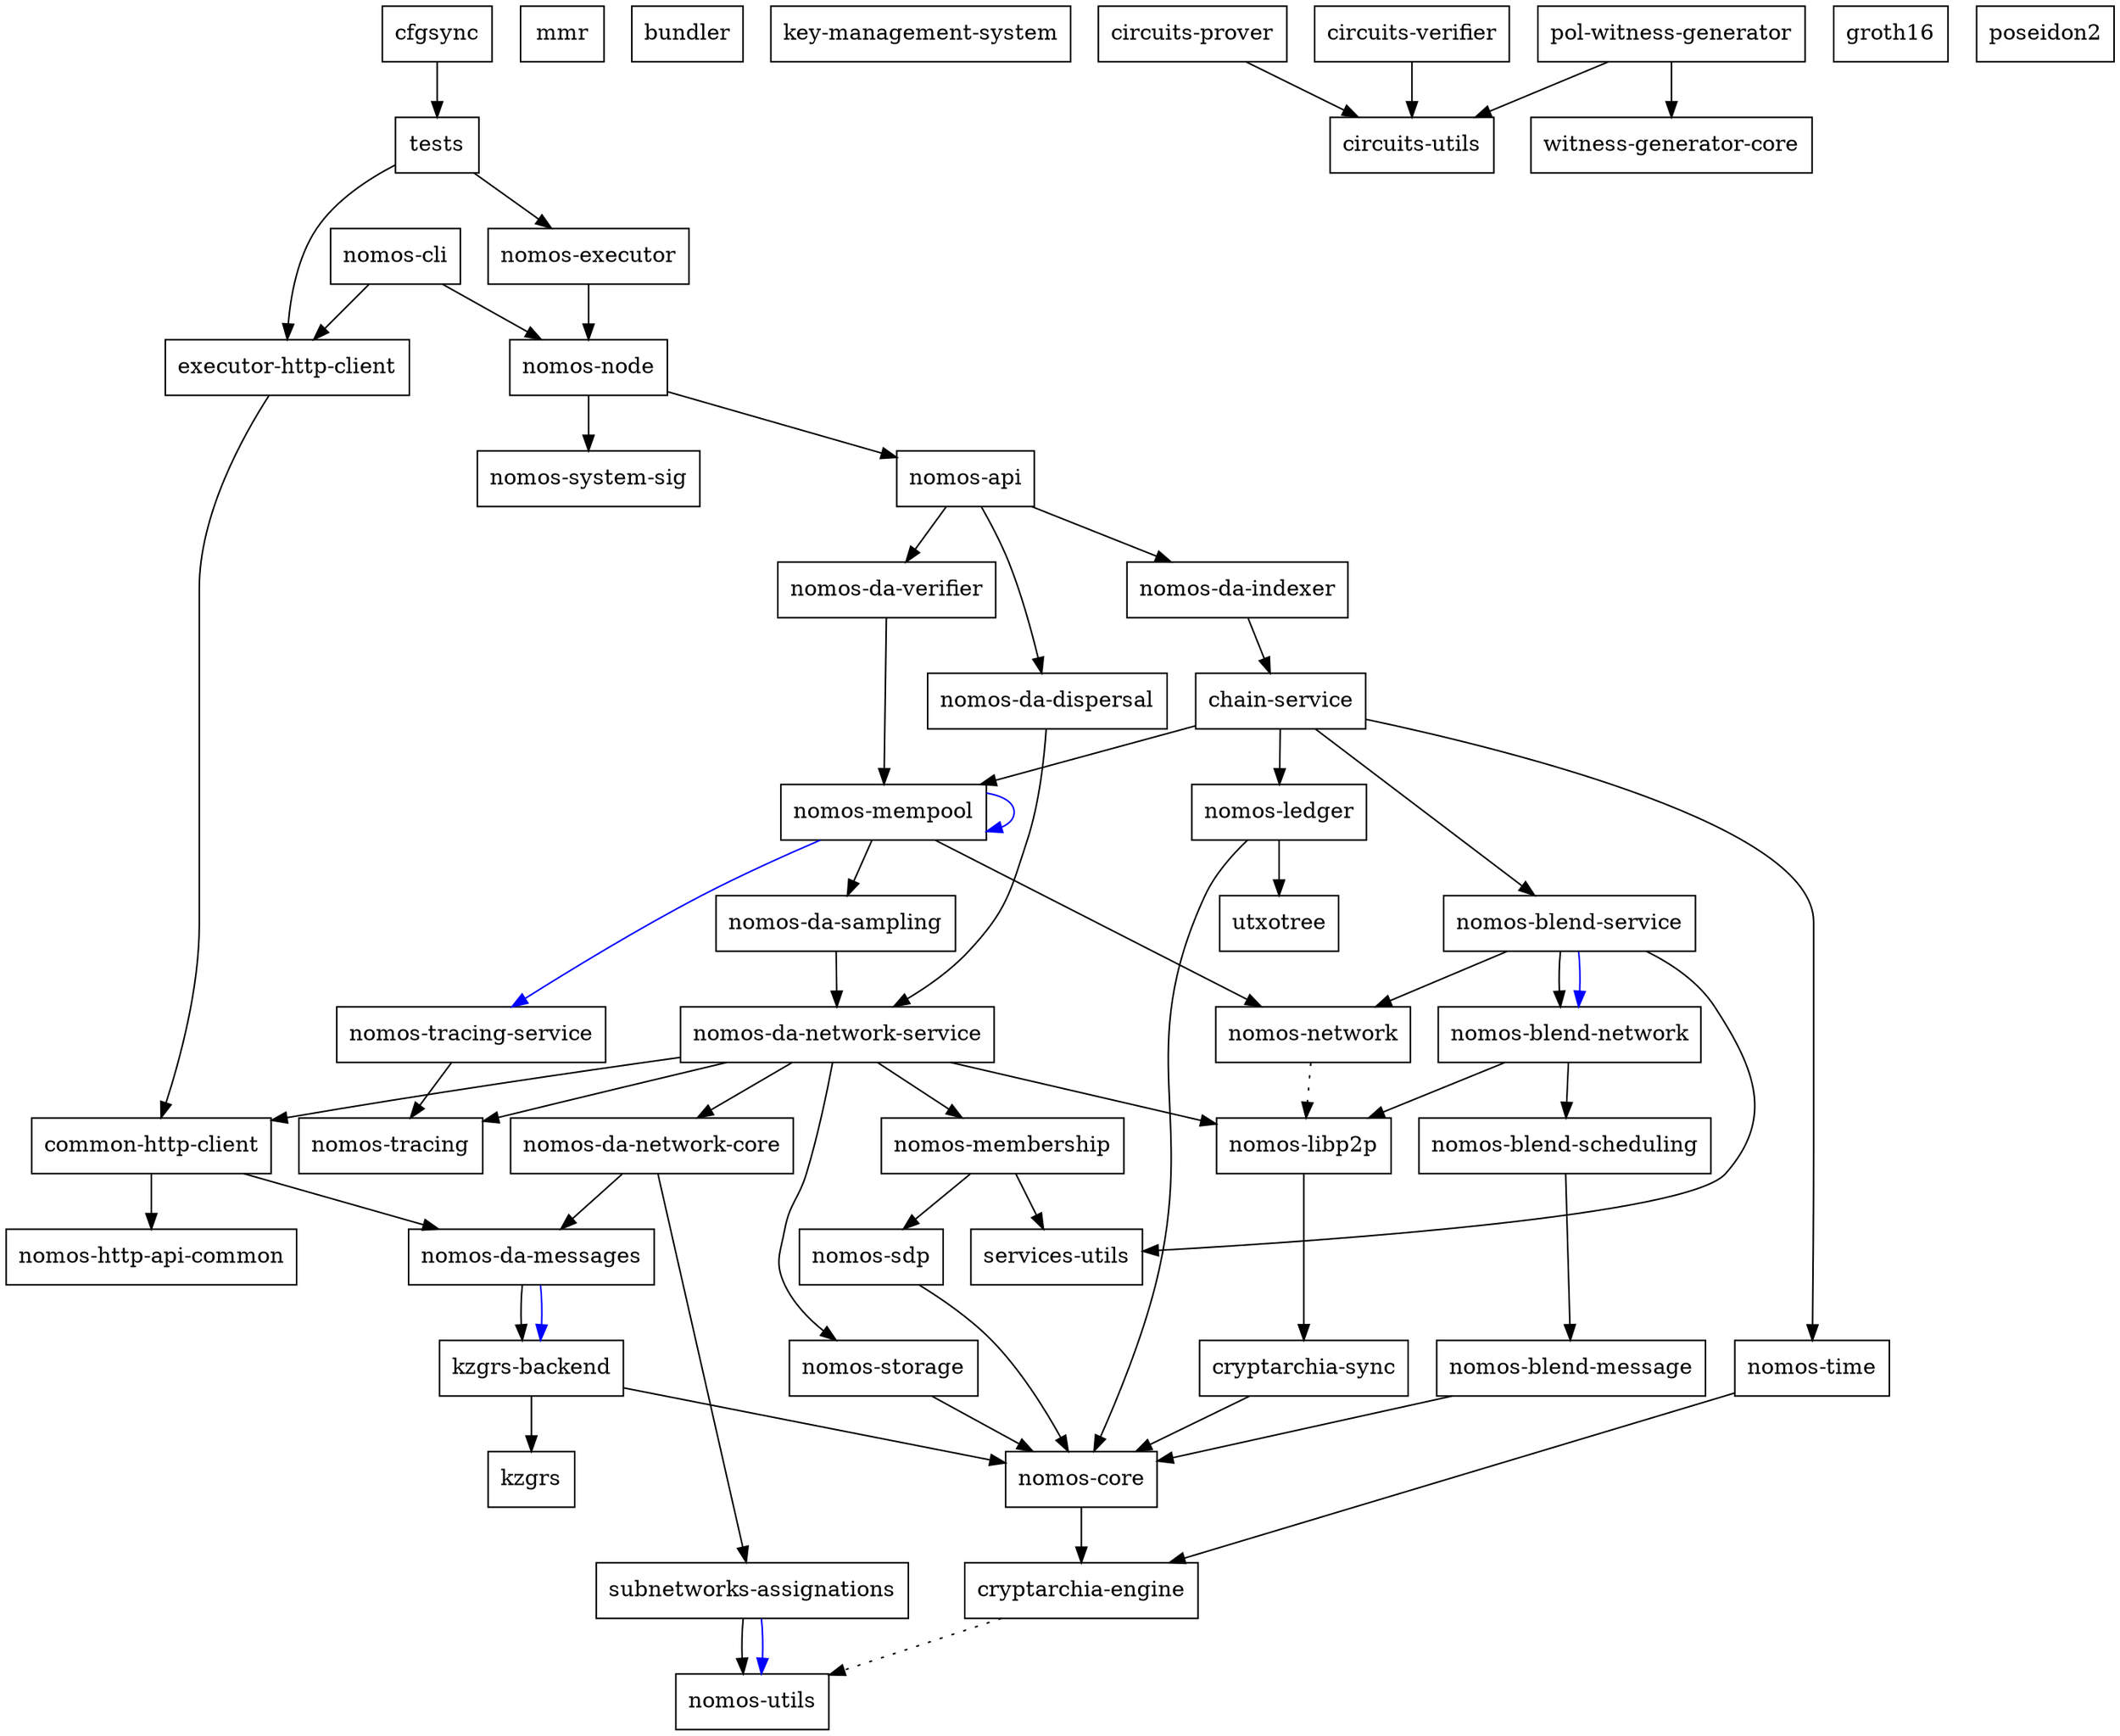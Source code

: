 digraph {
    0 [ label = "cryptarchia-engine" shape = box]
    1 [ label = "nomos-utils" shape = box]
    2 [ label = "cryptarchia-sync" shape = box]
    3 [ label = "nomos-core" shape = box]
    4 [ label = "nomos-ledger" shape = box]
    5 [ label = "utxotree" shape = box]
    6 [ label = "mmr" shape = box]
    7 [ label = "nomos-http-api-common" shape = box]
    8 [ label = "nomos-executor" shape = box]
    9 [ label = "kzgrs-backend" shape = box]
    10 [ label = "kzgrs" shape = box]
    11 [ label = "nomos-api" shape = box]
    12 [ label = "chain-service" shape = box]
    13 [ label = "nomos-blend-service" shape = box]
    14 [ label = "nomos-blend-message" shape = box]
    15 [ label = "nomos-blend-network" shape = box]
    16 [ label = "nomos-blend-scheduling" shape = box]
    17 [ label = "nomos-libp2p" shape = box]
    18 [ label = "nomos-network" shape = box]
    19 [ label = "services-utils" shape = box]
    20 [ label = "nomos-da-sampling" shape = box]
    21 [ label = "nomos-da-network-core" shape = box]
    22 [ label = "nomos-da-messages" shape = box]
    23 [ label = "subnetworks-assignations" shape = box]
    24 [ label = "nomos-da-network-service" shape = box]
    25 [ label = "common-http-client" shape = box]
    26 [ label = "nomos-membership" shape = box]
    27 [ label = "nomos-sdp" shape = box]
    28 [ label = "nomos-storage" shape = box]
    29 [ label = "nomos-tracing" shape = box]
    30 [ label = "nomos-mempool" shape = box]
    31 [ label = "nomos-tracing-service" shape = box]
    32 [ label = "nomos-time" shape = box]
    33 [ label = "nomos-da-dispersal" shape = box]
    34 [ label = "nomos-da-indexer" shape = box]
    35 [ label = "nomos-da-verifier" shape = box]
    36 [ label = "nomos-node" shape = box]
    37 [ label = "nomos-system-sig" shape = box]
    38 [ label = "executor-http-client" shape = box]
    39 [ label = "bundler" shape = box]
    40 [ label = "nomos-cli" shape = box]
    41 [ label = "key-management-system" shape = box]
    42 [ label = "cfgsync" shape = box]
    43 [ label = "tests" shape = box]
    44 [ label = "circuits-prover" shape = box]
    45 [ label = "circuits-utils" shape = box]
    46 [ label = "circuits-verifier" shape = box]
    47 [ label = "witness-generator-core" shape = box]
    48 [ label = "pol-witness-generator" shape = box]
    49 [ label = "groth16" shape = box]
    50 [ label = "poseidon2" shape = box]
    0 -> 1 [ style = dotted]
    2 -> 3 [ ]
    3 -> 0 [ ]
    4 -> 3 [ ]
    4 -> 5 [ ]
    8 -> 36 [ ]
    9 -> 10 [ ]
    9 -> 3 [ ]
    11 -> 33 [ ]
    11 -> 34 [ ]
    11 -> 35 [ ]
    12 -> 13 [ ]
    12 -> 4 [ ]
    12 -> 30 [ ]
    12 -> 32 [ ]
    13 -> 15 [ ]
    13 -> 15 [ color = blue]
    13 -> 18 [ ]
    13 -> 19 [ ]
    14 -> 3 [ ]
    15 -> 16 [ ]
    15 -> 17 [ ]
    16 -> 14 [ ]
    17 -> 2 [ ]
    18 -> 17 [ style = dotted]
    20 -> 24 [ ]
    21 -> 22 [ ]
    21 -> 23 [ ]
    22 -> 9 [ ]
    22 -> 9 [ color = blue]
    23 -> 1 [ ]
    23 -> 1 [ color = blue]
    24 -> 25 [ ]
    24 -> 21 [ ]
    24 -> 17 [ ]
    24 -> 26 [ ]
    24 -> 28 [ ]
    24 -> 29 [ ]
    25 -> 22 [ ]
    25 -> 7 [ ]
    26 -> 27 [ ]
    26 -> 19 [ ]
    27 -> 3 [ ]
    28 -> 3 [ ]
    30 -> 20 [ ]
    30 -> 30 [ color = blue]
    30 -> 18 [ ]
    30 -> 31 [ color = blue]
    31 -> 29 [ ]
    32 -> 0 [ ]
    33 -> 24 [ ]
    34 -> 12 [ ]
    35 -> 30 [ ]
    36 -> 11 [ ]
    36 -> 37 [ ]
    38 -> 25 [ ]
    40 -> 38 [ ]
    40 -> 36 [ ]
    42 -> 43 [ ]
    43 -> 38 [ ]
    43 -> 8 [ ]
    44 -> 45 [ ]
    46 -> 45 [ ]
    48 -> 45 [ ]
    48 -> 47 [ ]
}

